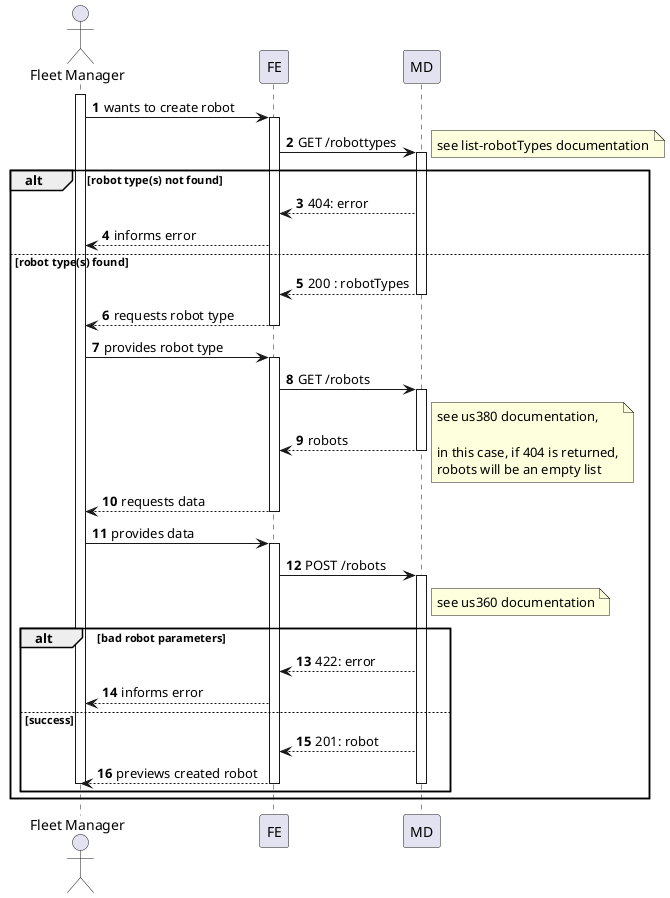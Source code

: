@startuml

autonumber

actor "Fleet Manager" as usr

participant "FE" as ui

participant "MD" as md

activate usr
    usr -> ui : wants to create robot
    activate ui
        ui -> md : GET /robottypes
        activate md
alt robot type(s) not found
            note right : see list-robotTypes documentation
            md --> ui : 404: error
            ui --> usr : informs error
else robot type(s) found
            md --> ui : 200 : robotTypes
        deactivate md
        ui --> usr : requests robot type
    deactivate ui

    usr -> ui : provides robot type
    activate ui
        ui -> md : GET /robots
        activate md
            md --> ui : robots
            note right : see us380 documentation,\n\nin this case, if 404 is returned,\nrobots will be an empty list
        deactivate md
        ui --> usr : requests data
    deactivate ui

    usr -> ui : provides data
    activate ui
        ui -> md : POST /robots

        activate md
        note right of md : see us360 documentation
alt bad robot parameters
            md --> ui : 422: error
            ui --> usr : informs error
else success
            md --> ui : 201: robot
            ui --> usr : previews created robot
        deactivate md

    deactivate ui
deactivate usr
end
end

@enduml
